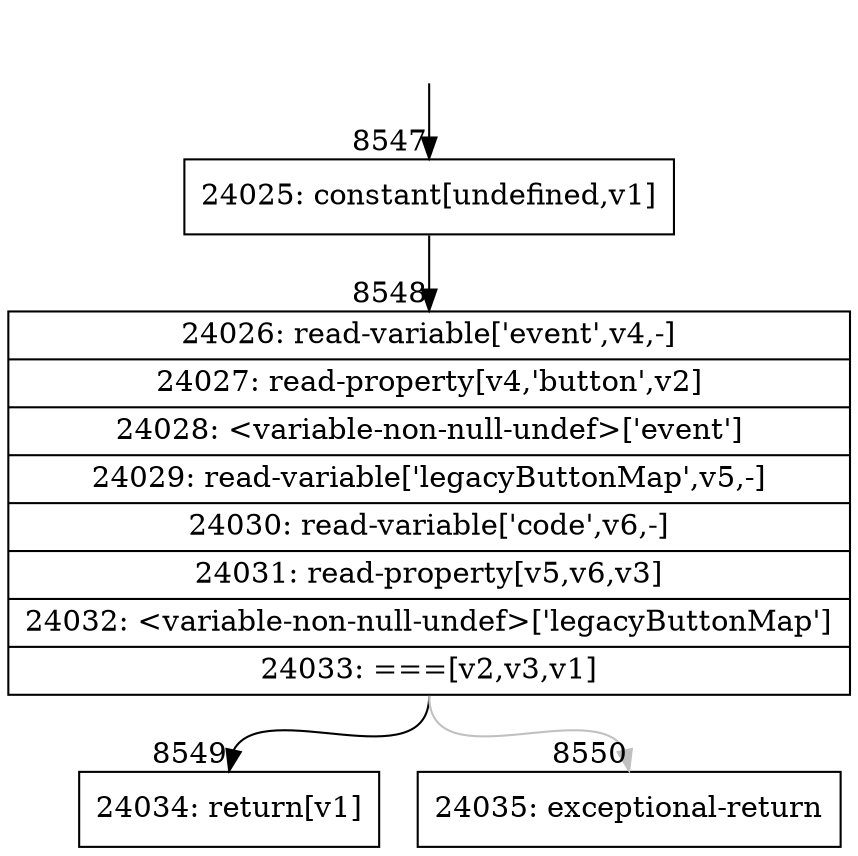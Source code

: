 digraph {
rankdir="TD"
BB_entry642[shape=none,label=""];
BB_entry642 -> BB8547 [tailport=s, headport=n, headlabel="    8547"]
BB8547 [shape=record label="{24025: constant[undefined,v1]}" ] 
BB8547 -> BB8548 [tailport=s, headport=n, headlabel="      8548"]
BB8548 [shape=record label="{24026: read-variable['event',v4,-]|24027: read-property[v4,'button',v2]|24028: \<variable-non-null-undef\>['event']|24029: read-variable['legacyButtonMap',v5,-]|24030: read-variable['code',v6,-]|24031: read-property[v5,v6,v3]|24032: \<variable-non-null-undef\>['legacyButtonMap']|24033: ===[v2,v3,v1]}" ] 
BB8548 -> BB8549 [tailport=s, headport=n, headlabel="      8549"]
BB8548 -> BB8550 [tailport=s, headport=n, color=gray, headlabel="      8550"]
BB8549 [shape=record label="{24034: return[v1]}" ] 
BB8550 [shape=record label="{24035: exceptional-return}" ] 
//#$~ 6668
}
